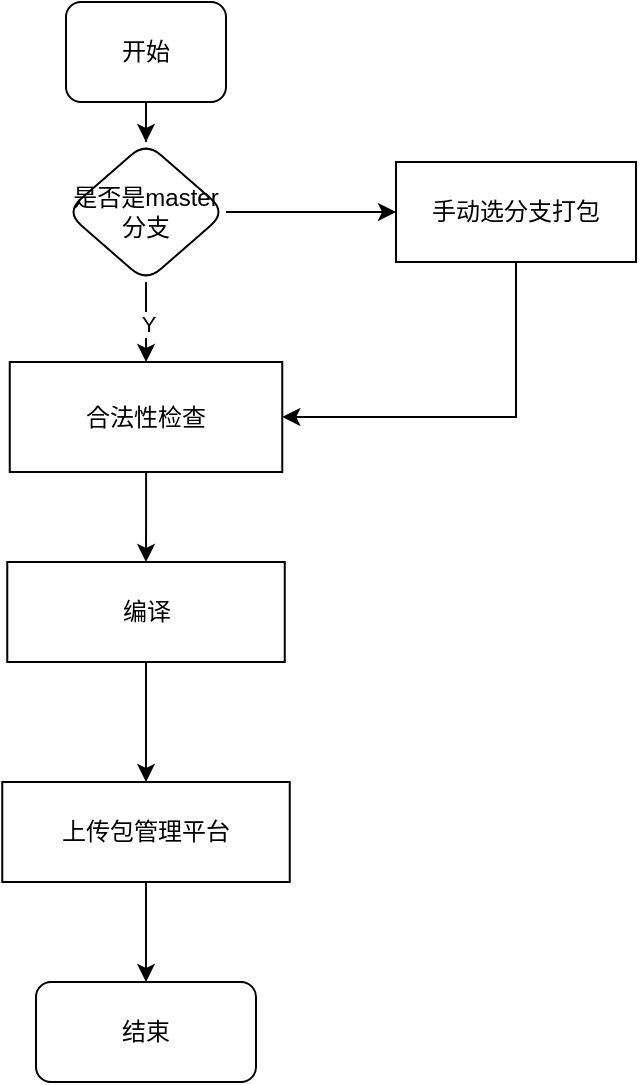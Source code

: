 <mxfile version="16.1.2" type="github">
  <diagram id="MRLumtQFugWmHpsNUWH9" name="Page-1">
    <mxGraphModel dx="830" dy="685" grid="1" gridSize="10" guides="1" tooltips="1" connect="1" arrows="1" fold="1" page="1" pageScale="1" pageWidth="827" pageHeight="1169" math="0" shadow="0">
      <root>
        <mxCell id="0" />
        <mxCell id="1" parent="0" />
        <mxCell id="M-3te0TH6qk-WWZfM-NY-15" value="" style="edgeStyle=orthogonalEdgeStyle;rounded=0;orthogonalLoop=1;jettySize=auto;html=1;" edge="1" parent="1" source="M-3te0TH6qk-WWZfM-NY-1" target="M-3te0TH6qk-WWZfM-NY-14">
          <mxGeometry relative="1" as="geometry" />
        </mxCell>
        <mxCell id="M-3te0TH6qk-WWZfM-NY-1" value="开始" style="rounded=1;whiteSpace=wrap;html=1;" vertex="1" parent="1">
          <mxGeometry x="205" y="120" width="80" height="50" as="geometry" />
        </mxCell>
        <mxCell id="M-3te0TH6qk-WWZfM-NY-5" value="" style="edgeStyle=orthogonalEdgeStyle;rounded=0;orthogonalLoop=1;jettySize=auto;html=1;" edge="1" parent="1" source="M-3te0TH6qk-WWZfM-NY-3" target="M-3te0TH6qk-WWZfM-NY-4">
          <mxGeometry relative="1" as="geometry" />
        </mxCell>
        <mxCell id="M-3te0TH6qk-WWZfM-NY-3" value="合法性检查" style="rounded=0;whiteSpace=wrap;html=1;" vertex="1" parent="1">
          <mxGeometry x="176.88" y="300" width="136.25" height="55" as="geometry" />
        </mxCell>
        <mxCell id="M-3te0TH6qk-WWZfM-NY-7" value="" style="edgeStyle=orthogonalEdgeStyle;rounded=0;orthogonalLoop=1;jettySize=auto;html=1;" edge="1" parent="1" source="M-3te0TH6qk-WWZfM-NY-4" target="M-3te0TH6qk-WWZfM-NY-6">
          <mxGeometry relative="1" as="geometry" />
        </mxCell>
        <mxCell id="M-3te0TH6qk-WWZfM-NY-4" value="编译" style="whiteSpace=wrap;html=1;rounded=0;" vertex="1" parent="1">
          <mxGeometry x="175.63" y="400" width="138.75" height="50" as="geometry" />
        </mxCell>
        <mxCell id="M-3te0TH6qk-WWZfM-NY-13" value="" style="edgeStyle=orthogonalEdgeStyle;rounded=0;orthogonalLoop=1;jettySize=auto;html=1;" edge="1" parent="1" source="M-3te0TH6qk-WWZfM-NY-6" target="M-3te0TH6qk-WWZfM-NY-12">
          <mxGeometry relative="1" as="geometry" />
        </mxCell>
        <mxCell id="M-3te0TH6qk-WWZfM-NY-6" value="上传包管理平台" style="whiteSpace=wrap;html=1;rounded=0;" vertex="1" parent="1">
          <mxGeometry x="173.13" y="510" width="143.75" height="50" as="geometry" />
        </mxCell>
        <mxCell id="M-3te0TH6qk-WWZfM-NY-12" value="结束" style="rounded=1;whiteSpace=wrap;html=1;" vertex="1" parent="1">
          <mxGeometry x="190" y="610" width="110" height="50" as="geometry" />
        </mxCell>
        <mxCell id="M-3te0TH6qk-WWZfM-NY-16" value="" style="edgeStyle=orthogonalEdgeStyle;rounded=0;orthogonalLoop=1;jettySize=auto;html=1;" edge="1" parent="1" source="M-3te0TH6qk-WWZfM-NY-14" target="M-3te0TH6qk-WWZfM-NY-3">
          <mxGeometry relative="1" as="geometry" />
        </mxCell>
        <mxCell id="M-3te0TH6qk-WWZfM-NY-17" value="Y" style="edgeLabel;html=1;align=center;verticalAlign=middle;resizable=0;points=[];" vertex="1" connectable="0" parent="M-3te0TH6qk-WWZfM-NY-16">
          <mxGeometry x="-0.136" y="1" relative="1" as="geometry">
            <mxPoint y="3" as="offset" />
          </mxGeometry>
        </mxCell>
        <mxCell id="M-3te0TH6qk-WWZfM-NY-23" style="edgeStyle=orthogonalEdgeStyle;rounded=0;orthogonalLoop=1;jettySize=auto;html=1;exitX=1;exitY=0.5;exitDx=0;exitDy=0;entryX=0;entryY=0.5;entryDx=0;entryDy=0;" edge="1" parent="1" source="M-3te0TH6qk-WWZfM-NY-14" target="M-3te0TH6qk-WWZfM-NY-22">
          <mxGeometry relative="1" as="geometry" />
        </mxCell>
        <mxCell id="M-3te0TH6qk-WWZfM-NY-14" value="是否是master分支" style="rhombus;whiteSpace=wrap;html=1;rounded=1;" vertex="1" parent="1">
          <mxGeometry x="205" y="190" width="80" height="70" as="geometry" />
        </mxCell>
        <mxCell id="M-3te0TH6qk-WWZfM-NY-24" style="edgeStyle=orthogonalEdgeStyle;rounded=0;orthogonalLoop=1;jettySize=auto;html=1;entryX=1;entryY=0.5;entryDx=0;entryDy=0;" edge="1" parent="1" source="M-3te0TH6qk-WWZfM-NY-22" target="M-3te0TH6qk-WWZfM-NY-3">
          <mxGeometry relative="1" as="geometry">
            <Array as="points">
              <mxPoint x="430" y="328" />
            </Array>
          </mxGeometry>
        </mxCell>
        <mxCell id="M-3te0TH6qk-WWZfM-NY-22" value="手动选分支打包" style="rounded=0;whiteSpace=wrap;html=1;" vertex="1" parent="1">
          <mxGeometry x="370" y="200" width="120" height="50" as="geometry" />
        </mxCell>
      </root>
    </mxGraphModel>
  </diagram>
</mxfile>
